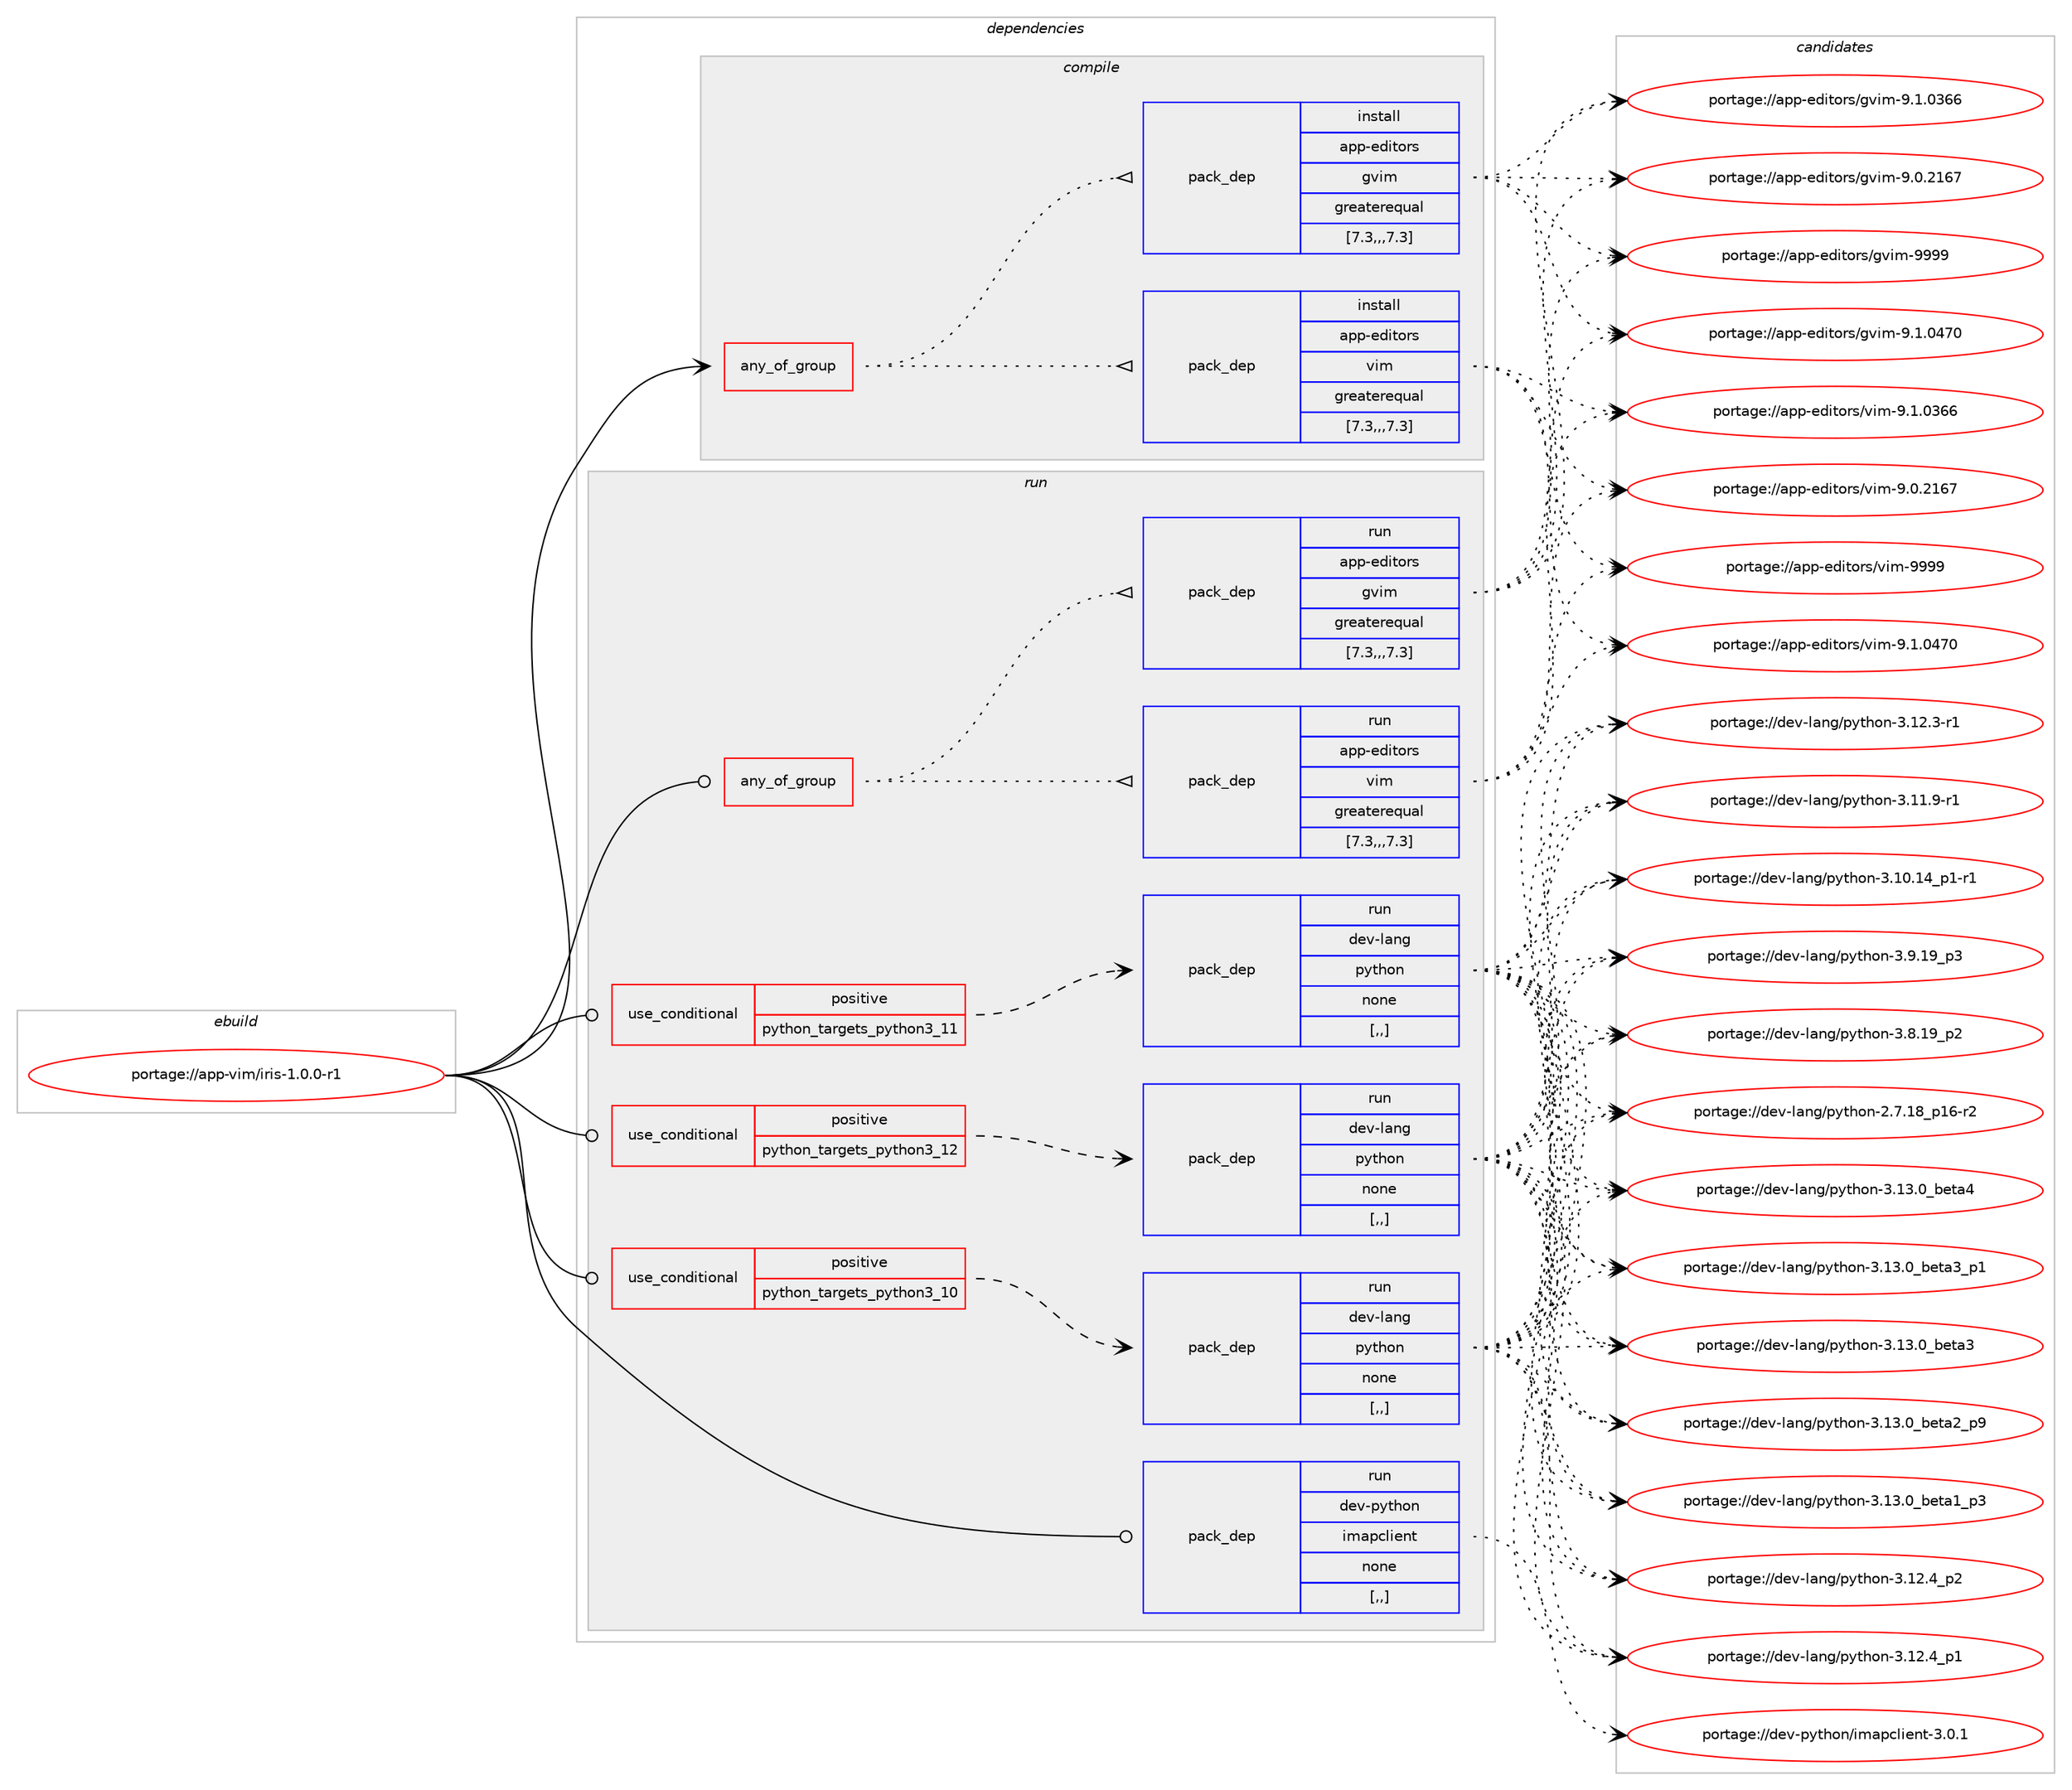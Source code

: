 digraph prolog {

# *************
# Graph options
# *************

newrank=true;
concentrate=true;
compound=true;
graph [rankdir=LR,fontname=Helvetica,fontsize=10,ranksep=1.5];#, ranksep=2.5, nodesep=0.2];
edge  [arrowhead=vee];
node  [fontname=Helvetica,fontsize=10];

# **********
# The ebuild
# **********

subgraph cluster_leftcol {
color=gray;
label=<<i>ebuild</i>>;
id [label="portage://app-vim/iris-1.0.0-r1", color=red, width=4, href="../app-vim/iris-1.0.0-r1.svg"];
}

# ****************
# The dependencies
# ****************

subgraph cluster_midcol {
color=gray;
label=<<i>dependencies</i>>;
subgraph cluster_compile {
fillcolor="#eeeeee";
style=filled;
label=<<i>compile</i>>;
subgraph any624 {
dependency62108 [label=<<TABLE BORDER="0" CELLBORDER="1" CELLSPACING="0" CELLPADDING="4"><TR><TD CELLPADDING="10">any_of_group</TD></TR></TABLE>>, shape=none, color=red];subgraph pack44931 {
dependency62109 [label=<<TABLE BORDER="0" CELLBORDER="1" CELLSPACING="0" CELLPADDING="4" WIDTH="220"><TR><TD ROWSPAN="6" CELLPADDING="30">pack_dep</TD></TR><TR><TD WIDTH="110">install</TD></TR><TR><TD>app-editors</TD></TR><TR><TD>vim</TD></TR><TR><TD>greaterequal</TD></TR><TR><TD>[7.3,,,7.3]</TD></TR></TABLE>>, shape=none, color=blue];
}
dependency62108:e -> dependency62109:w [weight=20,style="dotted",arrowhead="oinv"];
subgraph pack44932 {
dependency62110 [label=<<TABLE BORDER="0" CELLBORDER="1" CELLSPACING="0" CELLPADDING="4" WIDTH="220"><TR><TD ROWSPAN="6" CELLPADDING="30">pack_dep</TD></TR><TR><TD WIDTH="110">install</TD></TR><TR><TD>app-editors</TD></TR><TR><TD>gvim</TD></TR><TR><TD>greaterequal</TD></TR><TR><TD>[7.3,,,7.3]</TD></TR></TABLE>>, shape=none, color=blue];
}
dependency62108:e -> dependency62110:w [weight=20,style="dotted",arrowhead="oinv"];
}
id:e -> dependency62108:w [weight=20,style="solid",arrowhead="vee"];
}
subgraph cluster_compileandrun {
fillcolor="#eeeeee";
style=filled;
label=<<i>compile and run</i>>;
}
subgraph cluster_run {
fillcolor="#eeeeee";
style=filled;
label=<<i>run</i>>;
subgraph any625 {
dependency62111 [label=<<TABLE BORDER="0" CELLBORDER="1" CELLSPACING="0" CELLPADDING="4"><TR><TD CELLPADDING="10">any_of_group</TD></TR></TABLE>>, shape=none, color=red];subgraph pack44933 {
dependency62112 [label=<<TABLE BORDER="0" CELLBORDER="1" CELLSPACING="0" CELLPADDING="4" WIDTH="220"><TR><TD ROWSPAN="6" CELLPADDING="30">pack_dep</TD></TR><TR><TD WIDTH="110">run</TD></TR><TR><TD>app-editors</TD></TR><TR><TD>vim</TD></TR><TR><TD>greaterequal</TD></TR><TR><TD>[7.3,,,7.3]</TD></TR></TABLE>>, shape=none, color=blue];
}
dependency62111:e -> dependency62112:w [weight=20,style="dotted",arrowhead="oinv"];
subgraph pack44934 {
dependency62113 [label=<<TABLE BORDER="0" CELLBORDER="1" CELLSPACING="0" CELLPADDING="4" WIDTH="220"><TR><TD ROWSPAN="6" CELLPADDING="30">pack_dep</TD></TR><TR><TD WIDTH="110">run</TD></TR><TR><TD>app-editors</TD></TR><TR><TD>gvim</TD></TR><TR><TD>greaterequal</TD></TR><TR><TD>[7.3,,,7.3]</TD></TR></TABLE>>, shape=none, color=blue];
}
dependency62111:e -> dependency62113:w [weight=20,style="dotted",arrowhead="oinv"];
}
id:e -> dependency62111:w [weight=20,style="solid",arrowhead="odot"];
subgraph cond16488 {
dependency62114 [label=<<TABLE BORDER="0" CELLBORDER="1" CELLSPACING="0" CELLPADDING="4"><TR><TD ROWSPAN="3" CELLPADDING="10">use_conditional</TD></TR><TR><TD>positive</TD></TR><TR><TD>python_targets_python3_10</TD></TR></TABLE>>, shape=none, color=red];
subgraph pack44935 {
dependency62115 [label=<<TABLE BORDER="0" CELLBORDER="1" CELLSPACING="0" CELLPADDING="4" WIDTH="220"><TR><TD ROWSPAN="6" CELLPADDING="30">pack_dep</TD></TR><TR><TD WIDTH="110">run</TD></TR><TR><TD>dev-lang</TD></TR><TR><TD>python</TD></TR><TR><TD>none</TD></TR><TR><TD>[,,]</TD></TR></TABLE>>, shape=none, color=blue];
}
dependency62114:e -> dependency62115:w [weight=20,style="dashed",arrowhead="vee"];
}
id:e -> dependency62114:w [weight=20,style="solid",arrowhead="odot"];
subgraph cond16489 {
dependency62116 [label=<<TABLE BORDER="0" CELLBORDER="1" CELLSPACING="0" CELLPADDING="4"><TR><TD ROWSPAN="3" CELLPADDING="10">use_conditional</TD></TR><TR><TD>positive</TD></TR><TR><TD>python_targets_python3_11</TD></TR></TABLE>>, shape=none, color=red];
subgraph pack44936 {
dependency62117 [label=<<TABLE BORDER="0" CELLBORDER="1" CELLSPACING="0" CELLPADDING="4" WIDTH="220"><TR><TD ROWSPAN="6" CELLPADDING="30">pack_dep</TD></TR><TR><TD WIDTH="110">run</TD></TR><TR><TD>dev-lang</TD></TR><TR><TD>python</TD></TR><TR><TD>none</TD></TR><TR><TD>[,,]</TD></TR></TABLE>>, shape=none, color=blue];
}
dependency62116:e -> dependency62117:w [weight=20,style="dashed",arrowhead="vee"];
}
id:e -> dependency62116:w [weight=20,style="solid",arrowhead="odot"];
subgraph cond16490 {
dependency62118 [label=<<TABLE BORDER="0" CELLBORDER="1" CELLSPACING="0" CELLPADDING="4"><TR><TD ROWSPAN="3" CELLPADDING="10">use_conditional</TD></TR><TR><TD>positive</TD></TR><TR><TD>python_targets_python3_12</TD></TR></TABLE>>, shape=none, color=red];
subgraph pack44937 {
dependency62119 [label=<<TABLE BORDER="0" CELLBORDER="1" CELLSPACING="0" CELLPADDING="4" WIDTH="220"><TR><TD ROWSPAN="6" CELLPADDING="30">pack_dep</TD></TR><TR><TD WIDTH="110">run</TD></TR><TR><TD>dev-lang</TD></TR><TR><TD>python</TD></TR><TR><TD>none</TD></TR><TR><TD>[,,]</TD></TR></TABLE>>, shape=none, color=blue];
}
dependency62118:e -> dependency62119:w [weight=20,style="dashed",arrowhead="vee"];
}
id:e -> dependency62118:w [weight=20,style="solid",arrowhead="odot"];
subgraph pack44938 {
dependency62120 [label=<<TABLE BORDER="0" CELLBORDER="1" CELLSPACING="0" CELLPADDING="4" WIDTH="220"><TR><TD ROWSPAN="6" CELLPADDING="30">pack_dep</TD></TR><TR><TD WIDTH="110">run</TD></TR><TR><TD>dev-python</TD></TR><TR><TD>imapclient</TD></TR><TR><TD>none</TD></TR><TR><TD>[,,]</TD></TR></TABLE>>, shape=none, color=blue];
}
id:e -> dependency62120:w [weight=20,style="solid",arrowhead="odot"];
}
}

# **************
# The candidates
# **************

subgraph cluster_choices {
rank=same;
color=gray;
label=<<i>candidates</i>>;

subgraph choice44931 {
color=black;
nodesep=1;
choice9711211245101100105116111114115471181051094557575757 [label="portage://app-editors/vim-9999", color=red, width=4,href="../app-editors/vim-9999.svg"];
choice971121124510110010511611111411547118105109455746494648525548 [label="portage://app-editors/vim-9.1.0470", color=red, width=4,href="../app-editors/vim-9.1.0470.svg"];
choice971121124510110010511611111411547118105109455746494648515454 [label="portage://app-editors/vim-9.1.0366", color=red, width=4,href="../app-editors/vim-9.1.0366.svg"];
choice971121124510110010511611111411547118105109455746484650495455 [label="portage://app-editors/vim-9.0.2167", color=red, width=4,href="../app-editors/vim-9.0.2167.svg"];
dependency62109:e -> choice9711211245101100105116111114115471181051094557575757:w [style=dotted,weight="100"];
dependency62109:e -> choice971121124510110010511611111411547118105109455746494648525548:w [style=dotted,weight="100"];
dependency62109:e -> choice971121124510110010511611111411547118105109455746494648515454:w [style=dotted,weight="100"];
dependency62109:e -> choice971121124510110010511611111411547118105109455746484650495455:w [style=dotted,weight="100"];
}
subgraph choice44932 {
color=black;
nodesep=1;
choice9711211245101100105116111114115471031181051094557575757 [label="portage://app-editors/gvim-9999", color=red, width=4,href="../app-editors/gvim-9999.svg"];
choice971121124510110010511611111411547103118105109455746494648525548 [label="portage://app-editors/gvim-9.1.0470", color=red, width=4,href="../app-editors/gvim-9.1.0470.svg"];
choice971121124510110010511611111411547103118105109455746494648515454 [label="portage://app-editors/gvim-9.1.0366", color=red, width=4,href="../app-editors/gvim-9.1.0366.svg"];
choice971121124510110010511611111411547103118105109455746484650495455 [label="portage://app-editors/gvim-9.0.2167", color=red, width=4,href="../app-editors/gvim-9.0.2167.svg"];
dependency62110:e -> choice9711211245101100105116111114115471031181051094557575757:w [style=dotted,weight="100"];
dependency62110:e -> choice971121124510110010511611111411547103118105109455746494648525548:w [style=dotted,weight="100"];
dependency62110:e -> choice971121124510110010511611111411547103118105109455746494648515454:w [style=dotted,weight="100"];
dependency62110:e -> choice971121124510110010511611111411547103118105109455746484650495455:w [style=dotted,weight="100"];
}
subgraph choice44933 {
color=black;
nodesep=1;
choice9711211245101100105116111114115471181051094557575757 [label="portage://app-editors/vim-9999", color=red, width=4,href="../app-editors/vim-9999.svg"];
choice971121124510110010511611111411547118105109455746494648525548 [label="portage://app-editors/vim-9.1.0470", color=red, width=4,href="../app-editors/vim-9.1.0470.svg"];
choice971121124510110010511611111411547118105109455746494648515454 [label="portage://app-editors/vim-9.1.0366", color=red, width=4,href="../app-editors/vim-9.1.0366.svg"];
choice971121124510110010511611111411547118105109455746484650495455 [label="portage://app-editors/vim-9.0.2167", color=red, width=4,href="../app-editors/vim-9.0.2167.svg"];
dependency62112:e -> choice9711211245101100105116111114115471181051094557575757:w [style=dotted,weight="100"];
dependency62112:e -> choice971121124510110010511611111411547118105109455746494648525548:w [style=dotted,weight="100"];
dependency62112:e -> choice971121124510110010511611111411547118105109455746494648515454:w [style=dotted,weight="100"];
dependency62112:e -> choice971121124510110010511611111411547118105109455746484650495455:w [style=dotted,weight="100"];
}
subgraph choice44934 {
color=black;
nodesep=1;
choice9711211245101100105116111114115471031181051094557575757 [label="portage://app-editors/gvim-9999", color=red, width=4,href="../app-editors/gvim-9999.svg"];
choice971121124510110010511611111411547103118105109455746494648525548 [label="portage://app-editors/gvim-9.1.0470", color=red, width=4,href="../app-editors/gvim-9.1.0470.svg"];
choice971121124510110010511611111411547103118105109455746494648515454 [label="portage://app-editors/gvim-9.1.0366", color=red, width=4,href="../app-editors/gvim-9.1.0366.svg"];
choice971121124510110010511611111411547103118105109455746484650495455 [label="portage://app-editors/gvim-9.0.2167", color=red, width=4,href="../app-editors/gvim-9.0.2167.svg"];
dependency62113:e -> choice9711211245101100105116111114115471031181051094557575757:w [style=dotted,weight="100"];
dependency62113:e -> choice971121124510110010511611111411547103118105109455746494648525548:w [style=dotted,weight="100"];
dependency62113:e -> choice971121124510110010511611111411547103118105109455746494648515454:w [style=dotted,weight="100"];
dependency62113:e -> choice971121124510110010511611111411547103118105109455746484650495455:w [style=dotted,weight="100"];
}
subgraph choice44935 {
color=black;
nodesep=1;
choice1001011184510897110103471121211161041111104551464951464895981011169752 [label="portage://dev-lang/python-3.13.0_beta4", color=red, width=4,href="../dev-lang/python-3.13.0_beta4.svg"];
choice10010111845108971101034711212111610411111045514649514648959810111697519511249 [label="portage://dev-lang/python-3.13.0_beta3_p1", color=red, width=4,href="../dev-lang/python-3.13.0_beta3_p1.svg"];
choice1001011184510897110103471121211161041111104551464951464895981011169751 [label="portage://dev-lang/python-3.13.0_beta3", color=red, width=4,href="../dev-lang/python-3.13.0_beta3.svg"];
choice10010111845108971101034711212111610411111045514649514648959810111697509511257 [label="portage://dev-lang/python-3.13.0_beta2_p9", color=red, width=4,href="../dev-lang/python-3.13.0_beta2_p9.svg"];
choice10010111845108971101034711212111610411111045514649514648959810111697499511251 [label="portage://dev-lang/python-3.13.0_beta1_p3", color=red, width=4,href="../dev-lang/python-3.13.0_beta1_p3.svg"];
choice100101118451089711010347112121116104111110455146495046529511250 [label="portage://dev-lang/python-3.12.4_p2", color=red, width=4,href="../dev-lang/python-3.12.4_p2.svg"];
choice100101118451089711010347112121116104111110455146495046529511249 [label="portage://dev-lang/python-3.12.4_p1", color=red, width=4,href="../dev-lang/python-3.12.4_p1.svg"];
choice100101118451089711010347112121116104111110455146495046514511449 [label="portage://dev-lang/python-3.12.3-r1", color=red, width=4,href="../dev-lang/python-3.12.3-r1.svg"];
choice100101118451089711010347112121116104111110455146494946574511449 [label="portage://dev-lang/python-3.11.9-r1", color=red, width=4,href="../dev-lang/python-3.11.9-r1.svg"];
choice100101118451089711010347112121116104111110455146494846495295112494511449 [label="portage://dev-lang/python-3.10.14_p1-r1", color=red, width=4,href="../dev-lang/python-3.10.14_p1-r1.svg"];
choice100101118451089711010347112121116104111110455146574649579511251 [label="portage://dev-lang/python-3.9.19_p3", color=red, width=4,href="../dev-lang/python-3.9.19_p3.svg"];
choice100101118451089711010347112121116104111110455146564649579511250 [label="portage://dev-lang/python-3.8.19_p2", color=red, width=4,href="../dev-lang/python-3.8.19_p2.svg"];
choice100101118451089711010347112121116104111110455046554649569511249544511450 [label="portage://dev-lang/python-2.7.18_p16-r2", color=red, width=4,href="../dev-lang/python-2.7.18_p16-r2.svg"];
dependency62115:e -> choice1001011184510897110103471121211161041111104551464951464895981011169752:w [style=dotted,weight="100"];
dependency62115:e -> choice10010111845108971101034711212111610411111045514649514648959810111697519511249:w [style=dotted,weight="100"];
dependency62115:e -> choice1001011184510897110103471121211161041111104551464951464895981011169751:w [style=dotted,weight="100"];
dependency62115:e -> choice10010111845108971101034711212111610411111045514649514648959810111697509511257:w [style=dotted,weight="100"];
dependency62115:e -> choice10010111845108971101034711212111610411111045514649514648959810111697499511251:w [style=dotted,weight="100"];
dependency62115:e -> choice100101118451089711010347112121116104111110455146495046529511250:w [style=dotted,weight="100"];
dependency62115:e -> choice100101118451089711010347112121116104111110455146495046529511249:w [style=dotted,weight="100"];
dependency62115:e -> choice100101118451089711010347112121116104111110455146495046514511449:w [style=dotted,weight="100"];
dependency62115:e -> choice100101118451089711010347112121116104111110455146494946574511449:w [style=dotted,weight="100"];
dependency62115:e -> choice100101118451089711010347112121116104111110455146494846495295112494511449:w [style=dotted,weight="100"];
dependency62115:e -> choice100101118451089711010347112121116104111110455146574649579511251:w [style=dotted,weight="100"];
dependency62115:e -> choice100101118451089711010347112121116104111110455146564649579511250:w [style=dotted,weight="100"];
dependency62115:e -> choice100101118451089711010347112121116104111110455046554649569511249544511450:w [style=dotted,weight="100"];
}
subgraph choice44936 {
color=black;
nodesep=1;
choice1001011184510897110103471121211161041111104551464951464895981011169752 [label="portage://dev-lang/python-3.13.0_beta4", color=red, width=4,href="../dev-lang/python-3.13.0_beta4.svg"];
choice10010111845108971101034711212111610411111045514649514648959810111697519511249 [label="portage://dev-lang/python-3.13.0_beta3_p1", color=red, width=4,href="../dev-lang/python-3.13.0_beta3_p1.svg"];
choice1001011184510897110103471121211161041111104551464951464895981011169751 [label="portage://dev-lang/python-3.13.0_beta3", color=red, width=4,href="../dev-lang/python-3.13.0_beta3.svg"];
choice10010111845108971101034711212111610411111045514649514648959810111697509511257 [label="portage://dev-lang/python-3.13.0_beta2_p9", color=red, width=4,href="../dev-lang/python-3.13.0_beta2_p9.svg"];
choice10010111845108971101034711212111610411111045514649514648959810111697499511251 [label="portage://dev-lang/python-3.13.0_beta1_p3", color=red, width=4,href="../dev-lang/python-3.13.0_beta1_p3.svg"];
choice100101118451089711010347112121116104111110455146495046529511250 [label="portage://dev-lang/python-3.12.4_p2", color=red, width=4,href="../dev-lang/python-3.12.4_p2.svg"];
choice100101118451089711010347112121116104111110455146495046529511249 [label="portage://dev-lang/python-3.12.4_p1", color=red, width=4,href="../dev-lang/python-3.12.4_p1.svg"];
choice100101118451089711010347112121116104111110455146495046514511449 [label="portage://dev-lang/python-3.12.3-r1", color=red, width=4,href="../dev-lang/python-3.12.3-r1.svg"];
choice100101118451089711010347112121116104111110455146494946574511449 [label="portage://dev-lang/python-3.11.9-r1", color=red, width=4,href="../dev-lang/python-3.11.9-r1.svg"];
choice100101118451089711010347112121116104111110455146494846495295112494511449 [label="portage://dev-lang/python-3.10.14_p1-r1", color=red, width=4,href="../dev-lang/python-3.10.14_p1-r1.svg"];
choice100101118451089711010347112121116104111110455146574649579511251 [label="portage://dev-lang/python-3.9.19_p3", color=red, width=4,href="../dev-lang/python-3.9.19_p3.svg"];
choice100101118451089711010347112121116104111110455146564649579511250 [label="portage://dev-lang/python-3.8.19_p2", color=red, width=4,href="../dev-lang/python-3.8.19_p2.svg"];
choice100101118451089711010347112121116104111110455046554649569511249544511450 [label="portage://dev-lang/python-2.7.18_p16-r2", color=red, width=4,href="../dev-lang/python-2.7.18_p16-r2.svg"];
dependency62117:e -> choice1001011184510897110103471121211161041111104551464951464895981011169752:w [style=dotted,weight="100"];
dependency62117:e -> choice10010111845108971101034711212111610411111045514649514648959810111697519511249:w [style=dotted,weight="100"];
dependency62117:e -> choice1001011184510897110103471121211161041111104551464951464895981011169751:w [style=dotted,weight="100"];
dependency62117:e -> choice10010111845108971101034711212111610411111045514649514648959810111697509511257:w [style=dotted,weight="100"];
dependency62117:e -> choice10010111845108971101034711212111610411111045514649514648959810111697499511251:w [style=dotted,weight="100"];
dependency62117:e -> choice100101118451089711010347112121116104111110455146495046529511250:w [style=dotted,weight="100"];
dependency62117:e -> choice100101118451089711010347112121116104111110455146495046529511249:w [style=dotted,weight="100"];
dependency62117:e -> choice100101118451089711010347112121116104111110455146495046514511449:w [style=dotted,weight="100"];
dependency62117:e -> choice100101118451089711010347112121116104111110455146494946574511449:w [style=dotted,weight="100"];
dependency62117:e -> choice100101118451089711010347112121116104111110455146494846495295112494511449:w [style=dotted,weight="100"];
dependency62117:e -> choice100101118451089711010347112121116104111110455146574649579511251:w [style=dotted,weight="100"];
dependency62117:e -> choice100101118451089711010347112121116104111110455146564649579511250:w [style=dotted,weight="100"];
dependency62117:e -> choice100101118451089711010347112121116104111110455046554649569511249544511450:w [style=dotted,weight="100"];
}
subgraph choice44937 {
color=black;
nodesep=1;
choice1001011184510897110103471121211161041111104551464951464895981011169752 [label="portage://dev-lang/python-3.13.0_beta4", color=red, width=4,href="../dev-lang/python-3.13.0_beta4.svg"];
choice10010111845108971101034711212111610411111045514649514648959810111697519511249 [label="portage://dev-lang/python-3.13.0_beta3_p1", color=red, width=4,href="../dev-lang/python-3.13.0_beta3_p1.svg"];
choice1001011184510897110103471121211161041111104551464951464895981011169751 [label="portage://dev-lang/python-3.13.0_beta3", color=red, width=4,href="../dev-lang/python-3.13.0_beta3.svg"];
choice10010111845108971101034711212111610411111045514649514648959810111697509511257 [label="portage://dev-lang/python-3.13.0_beta2_p9", color=red, width=4,href="../dev-lang/python-3.13.0_beta2_p9.svg"];
choice10010111845108971101034711212111610411111045514649514648959810111697499511251 [label="portage://dev-lang/python-3.13.0_beta1_p3", color=red, width=4,href="../dev-lang/python-3.13.0_beta1_p3.svg"];
choice100101118451089711010347112121116104111110455146495046529511250 [label="portage://dev-lang/python-3.12.4_p2", color=red, width=4,href="../dev-lang/python-3.12.4_p2.svg"];
choice100101118451089711010347112121116104111110455146495046529511249 [label="portage://dev-lang/python-3.12.4_p1", color=red, width=4,href="../dev-lang/python-3.12.4_p1.svg"];
choice100101118451089711010347112121116104111110455146495046514511449 [label="portage://dev-lang/python-3.12.3-r1", color=red, width=4,href="../dev-lang/python-3.12.3-r1.svg"];
choice100101118451089711010347112121116104111110455146494946574511449 [label="portage://dev-lang/python-3.11.9-r1", color=red, width=4,href="../dev-lang/python-3.11.9-r1.svg"];
choice100101118451089711010347112121116104111110455146494846495295112494511449 [label="portage://dev-lang/python-3.10.14_p1-r1", color=red, width=4,href="../dev-lang/python-3.10.14_p1-r1.svg"];
choice100101118451089711010347112121116104111110455146574649579511251 [label="portage://dev-lang/python-3.9.19_p3", color=red, width=4,href="../dev-lang/python-3.9.19_p3.svg"];
choice100101118451089711010347112121116104111110455146564649579511250 [label="portage://dev-lang/python-3.8.19_p2", color=red, width=4,href="../dev-lang/python-3.8.19_p2.svg"];
choice100101118451089711010347112121116104111110455046554649569511249544511450 [label="portage://dev-lang/python-2.7.18_p16-r2", color=red, width=4,href="../dev-lang/python-2.7.18_p16-r2.svg"];
dependency62119:e -> choice1001011184510897110103471121211161041111104551464951464895981011169752:w [style=dotted,weight="100"];
dependency62119:e -> choice10010111845108971101034711212111610411111045514649514648959810111697519511249:w [style=dotted,weight="100"];
dependency62119:e -> choice1001011184510897110103471121211161041111104551464951464895981011169751:w [style=dotted,weight="100"];
dependency62119:e -> choice10010111845108971101034711212111610411111045514649514648959810111697509511257:w [style=dotted,weight="100"];
dependency62119:e -> choice10010111845108971101034711212111610411111045514649514648959810111697499511251:w [style=dotted,weight="100"];
dependency62119:e -> choice100101118451089711010347112121116104111110455146495046529511250:w [style=dotted,weight="100"];
dependency62119:e -> choice100101118451089711010347112121116104111110455146495046529511249:w [style=dotted,weight="100"];
dependency62119:e -> choice100101118451089711010347112121116104111110455146495046514511449:w [style=dotted,weight="100"];
dependency62119:e -> choice100101118451089711010347112121116104111110455146494946574511449:w [style=dotted,weight="100"];
dependency62119:e -> choice100101118451089711010347112121116104111110455146494846495295112494511449:w [style=dotted,weight="100"];
dependency62119:e -> choice100101118451089711010347112121116104111110455146574649579511251:w [style=dotted,weight="100"];
dependency62119:e -> choice100101118451089711010347112121116104111110455146564649579511250:w [style=dotted,weight="100"];
dependency62119:e -> choice100101118451089711010347112121116104111110455046554649569511249544511450:w [style=dotted,weight="100"];
}
subgraph choice44938 {
color=black;
nodesep=1;
choice10010111845112121116104111110471051099711299108105101110116455146484649 [label="portage://dev-python/imapclient-3.0.1", color=red, width=4,href="../dev-python/imapclient-3.0.1.svg"];
dependency62120:e -> choice10010111845112121116104111110471051099711299108105101110116455146484649:w [style=dotted,weight="100"];
}
}

}
